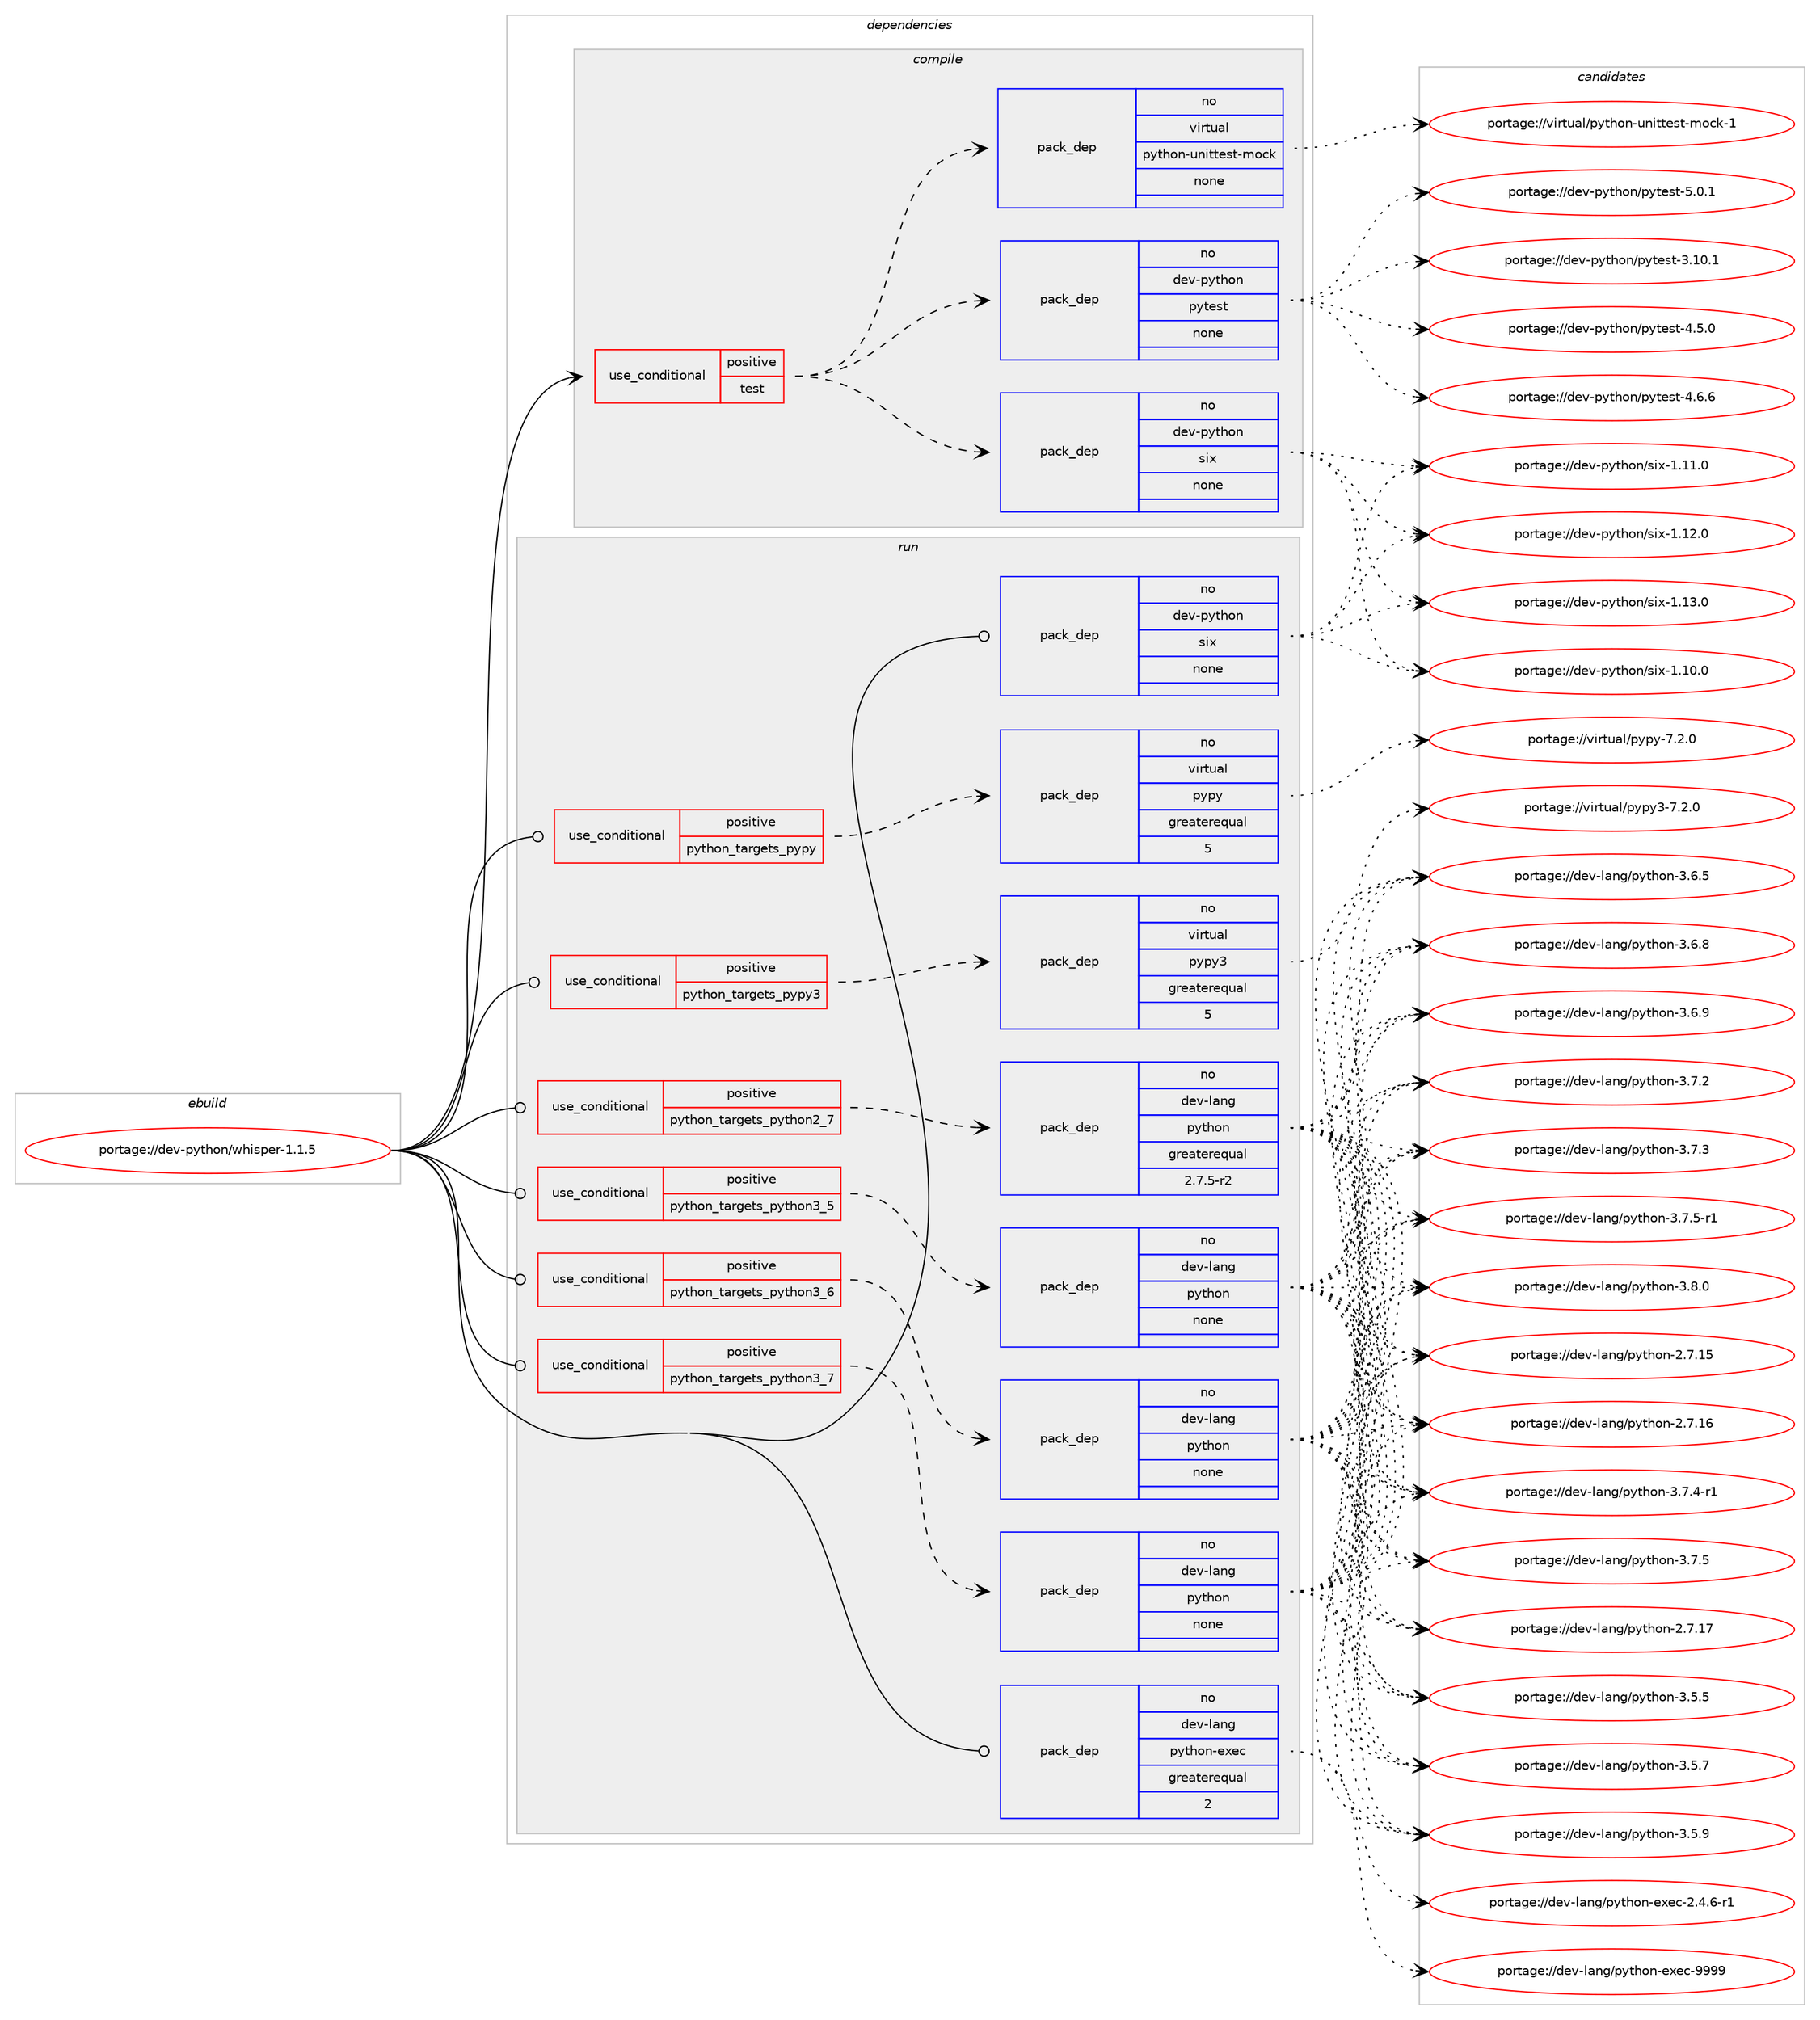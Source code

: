 digraph prolog {

# *************
# Graph options
# *************

newrank=true;
concentrate=true;
compound=true;
graph [rankdir=LR,fontname=Helvetica,fontsize=10,ranksep=1.5];#, ranksep=2.5, nodesep=0.2];
edge  [arrowhead=vee];
node  [fontname=Helvetica,fontsize=10];

# **********
# The ebuild
# **********

subgraph cluster_leftcol {
color=gray;
rank=same;
label=<<i>ebuild</i>>;
id [label="portage://dev-python/whisper-1.1.5", color=red, width=4, href="../dev-python/whisper-1.1.5.svg"];
}

# ****************
# The dependencies
# ****************

subgraph cluster_midcol {
color=gray;
label=<<i>dependencies</i>>;
subgraph cluster_compile {
fillcolor="#eeeeee";
style=filled;
label=<<i>compile</i>>;
subgraph cond40787 {
dependency179032 [label=<<TABLE BORDER="0" CELLBORDER="1" CELLSPACING="0" CELLPADDING="4"><TR><TD ROWSPAN="3" CELLPADDING="10">use_conditional</TD></TR><TR><TD>positive</TD></TR><TR><TD>test</TD></TR></TABLE>>, shape=none, color=red];
subgraph pack134834 {
dependency179033 [label=<<TABLE BORDER="0" CELLBORDER="1" CELLSPACING="0" CELLPADDING="4" WIDTH="220"><TR><TD ROWSPAN="6" CELLPADDING="30">pack_dep</TD></TR><TR><TD WIDTH="110">no</TD></TR><TR><TD>dev-python</TD></TR><TR><TD>six</TD></TR><TR><TD>none</TD></TR><TR><TD></TD></TR></TABLE>>, shape=none, color=blue];
}
dependency179032:e -> dependency179033:w [weight=20,style="dashed",arrowhead="vee"];
subgraph pack134835 {
dependency179034 [label=<<TABLE BORDER="0" CELLBORDER="1" CELLSPACING="0" CELLPADDING="4" WIDTH="220"><TR><TD ROWSPAN="6" CELLPADDING="30">pack_dep</TD></TR><TR><TD WIDTH="110">no</TD></TR><TR><TD>dev-python</TD></TR><TR><TD>pytest</TD></TR><TR><TD>none</TD></TR><TR><TD></TD></TR></TABLE>>, shape=none, color=blue];
}
dependency179032:e -> dependency179034:w [weight=20,style="dashed",arrowhead="vee"];
subgraph pack134836 {
dependency179035 [label=<<TABLE BORDER="0" CELLBORDER="1" CELLSPACING="0" CELLPADDING="4" WIDTH="220"><TR><TD ROWSPAN="6" CELLPADDING="30">pack_dep</TD></TR><TR><TD WIDTH="110">no</TD></TR><TR><TD>virtual</TD></TR><TR><TD>python-unittest-mock</TD></TR><TR><TD>none</TD></TR><TR><TD></TD></TR></TABLE>>, shape=none, color=blue];
}
dependency179032:e -> dependency179035:w [weight=20,style="dashed",arrowhead="vee"];
}
id:e -> dependency179032:w [weight=20,style="solid",arrowhead="vee"];
}
subgraph cluster_compileandrun {
fillcolor="#eeeeee";
style=filled;
label=<<i>compile and run</i>>;
}
subgraph cluster_run {
fillcolor="#eeeeee";
style=filled;
label=<<i>run</i>>;
subgraph cond40788 {
dependency179036 [label=<<TABLE BORDER="0" CELLBORDER="1" CELLSPACING="0" CELLPADDING="4"><TR><TD ROWSPAN="3" CELLPADDING="10">use_conditional</TD></TR><TR><TD>positive</TD></TR><TR><TD>python_targets_pypy</TD></TR></TABLE>>, shape=none, color=red];
subgraph pack134837 {
dependency179037 [label=<<TABLE BORDER="0" CELLBORDER="1" CELLSPACING="0" CELLPADDING="4" WIDTH="220"><TR><TD ROWSPAN="6" CELLPADDING="30">pack_dep</TD></TR><TR><TD WIDTH="110">no</TD></TR><TR><TD>virtual</TD></TR><TR><TD>pypy</TD></TR><TR><TD>greaterequal</TD></TR><TR><TD>5</TD></TR></TABLE>>, shape=none, color=blue];
}
dependency179036:e -> dependency179037:w [weight=20,style="dashed",arrowhead="vee"];
}
id:e -> dependency179036:w [weight=20,style="solid",arrowhead="odot"];
subgraph cond40789 {
dependency179038 [label=<<TABLE BORDER="0" CELLBORDER="1" CELLSPACING="0" CELLPADDING="4"><TR><TD ROWSPAN="3" CELLPADDING="10">use_conditional</TD></TR><TR><TD>positive</TD></TR><TR><TD>python_targets_pypy3</TD></TR></TABLE>>, shape=none, color=red];
subgraph pack134838 {
dependency179039 [label=<<TABLE BORDER="0" CELLBORDER="1" CELLSPACING="0" CELLPADDING="4" WIDTH="220"><TR><TD ROWSPAN="6" CELLPADDING="30">pack_dep</TD></TR><TR><TD WIDTH="110">no</TD></TR><TR><TD>virtual</TD></TR><TR><TD>pypy3</TD></TR><TR><TD>greaterequal</TD></TR><TR><TD>5</TD></TR></TABLE>>, shape=none, color=blue];
}
dependency179038:e -> dependency179039:w [weight=20,style="dashed",arrowhead="vee"];
}
id:e -> dependency179038:w [weight=20,style="solid",arrowhead="odot"];
subgraph cond40790 {
dependency179040 [label=<<TABLE BORDER="0" CELLBORDER="1" CELLSPACING="0" CELLPADDING="4"><TR><TD ROWSPAN="3" CELLPADDING="10">use_conditional</TD></TR><TR><TD>positive</TD></TR><TR><TD>python_targets_python2_7</TD></TR></TABLE>>, shape=none, color=red];
subgraph pack134839 {
dependency179041 [label=<<TABLE BORDER="0" CELLBORDER="1" CELLSPACING="0" CELLPADDING="4" WIDTH="220"><TR><TD ROWSPAN="6" CELLPADDING="30">pack_dep</TD></TR><TR><TD WIDTH="110">no</TD></TR><TR><TD>dev-lang</TD></TR><TR><TD>python</TD></TR><TR><TD>greaterequal</TD></TR><TR><TD>2.7.5-r2</TD></TR></TABLE>>, shape=none, color=blue];
}
dependency179040:e -> dependency179041:w [weight=20,style="dashed",arrowhead="vee"];
}
id:e -> dependency179040:w [weight=20,style="solid",arrowhead="odot"];
subgraph cond40791 {
dependency179042 [label=<<TABLE BORDER="0" CELLBORDER="1" CELLSPACING="0" CELLPADDING="4"><TR><TD ROWSPAN="3" CELLPADDING="10">use_conditional</TD></TR><TR><TD>positive</TD></TR><TR><TD>python_targets_python3_5</TD></TR></TABLE>>, shape=none, color=red];
subgraph pack134840 {
dependency179043 [label=<<TABLE BORDER="0" CELLBORDER="1" CELLSPACING="0" CELLPADDING="4" WIDTH="220"><TR><TD ROWSPAN="6" CELLPADDING="30">pack_dep</TD></TR><TR><TD WIDTH="110">no</TD></TR><TR><TD>dev-lang</TD></TR><TR><TD>python</TD></TR><TR><TD>none</TD></TR><TR><TD></TD></TR></TABLE>>, shape=none, color=blue];
}
dependency179042:e -> dependency179043:w [weight=20,style="dashed",arrowhead="vee"];
}
id:e -> dependency179042:w [weight=20,style="solid",arrowhead="odot"];
subgraph cond40792 {
dependency179044 [label=<<TABLE BORDER="0" CELLBORDER="1" CELLSPACING="0" CELLPADDING="4"><TR><TD ROWSPAN="3" CELLPADDING="10">use_conditional</TD></TR><TR><TD>positive</TD></TR><TR><TD>python_targets_python3_6</TD></TR></TABLE>>, shape=none, color=red];
subgraph pack134841 {
dependency179045 [label=<<TABLE BORDER="0" CELLBORDER="1" CELLSPACING="0" CELLPADDING="4" WIDTH="220"><TR><TD ROWSPAN="6" CELLPADDING="30">pack_dep</TD></TR><TR><TD WIDTH="110">no</TD></TR><TR><TD>dev-lang</TD></TR><TR><TD>python</TD></TR><TR><TD>none</TD></TR><TR><TD></TD></TR></TABLE>>, shape=none, color=blue];
}
dependency179044:e -> dependency179045:w [weight=20,style="dashed",arrowhead="vee"];
}
id:e -> dependency179044:w [weight=20,style="solid",arrowhead="odot"];
subgraph cond40793 {
dependency179046 [label=<<TABLE BORDER="0" CELLBORDER="1" CELLSPACING="0" CELLPADDING="4"><TR><TD ROWSPAN="3" CELLPADDING="10">use_conditional</TD></TR><TR><TD>positive</TD></TR><TR><TD>python_targets_python3_7</TD></TR></TABLE>>, shape=none, color=red];
subgraph pack134842 {
dependency179047 [label=<<TABLE BORDER="0" CELLBORDER="1" CELLSPACING="0" CELLPADDING="4" WIDTH="220"><TR><TD ROWSPAN="6" CELLPADDING="30">pack_dep</TD></TR><TR><TD WIDTH="110">no</TD></TR><TR><TD>dev-lang</TD></TR><TR><TD>python</TD></TR><TR><TD>none</TD></TR><TR><TD></TD></TR></TABLE>>, shape=none, color=blue];
}
dependency179046:e -> dependency179047:w [weight=20,style="dashed",arrowhead="vee"];
}
id:e -> dependency179046:w [weight=20,style="solid",arrowhead="odot"];
subgraph pack134843 {
dependency179048 [label=<<TABLE BORDER="0" CELLBORDER="1" CELLSPACING="0" CELLPADDING="4" WIDTH="220"><TR><TD ROWSPAN="6" CELLPADDING="30">pack_dep</TD></TR><TR><TD WIDTH="110">no</TD></TR><TR><TD>dev-lang</TD></TR><TR><TD>python-exec</TD></TR><TR><TD>greaterequal</TD></TR><TR><TD>2</TD></TR></TABLE>>, shape=none, color=blue];
}
id:e -> dependency179048:w [weight=20,style="solid",arrowhead="odot"];
subgraph pack134844 {
dependency179049 [label=<<TABLE BORDER="0" CELLBORDER="1" CELLSPACING="0" CELLPADDING="4" WIDTH="220"><TR><TD ROWSPAN="6" CELLPADDING="30">pack_dep</TD></TR><TR><TD WIDTH="110">no</TD></TR><TR><TD>dev-python</TD></TR><TR><TD>six</TD></TR><TR><TD>none</TD></TR><TR><TD></TD></TR></TABLE>>, shape=none, color=blue];
}
id:e -> dependency179049:w [weight=20,style="solid",arrowhead="odot"];
}
}

# **************
# The candidates
# **************

subgraph cluster_choices {
rank=same;
color=gray;
label=<<i>candidates</i>>;

subgraph choice134834 {
color=black;
nodesep=1;
choiceportage100101118451121211161041111104711510512045494649484648 [label="portage://dev-python/six-1.10.0", color=red, width=4,href="../dev-python/six-1.10.0.svg"];
choiceportage100101118451121211161041111104711510512045494649494648 [label="portage://dev-python/six-1.11.0", color=red, width=4,href="../dev-python/six-1.11.0.svg"];
choiceportage100101118451121211161041111104711510512045494649504648 [label="portage://dev-python/six-1.12.0", color=red, width=4,href="../dev-python/six-1.12.0.svg"];
choiceportage100101118451121211161041111104711510512045494649514648 [label="portage://dev-python/six-1.13.0", color=red, width=4,href="../dev-python/six-1.13.0.svg"];
dependency179033:e -> choiceportage100101118451121211161041111104711510512045494649484648:w [style=dotted,weight="100"];
dependency179033:e -> choiceportage100101118451121211161041111104711510512045494649494648:w [style=dotted,weight="100"];
dependency179033:e -> choiceportage100101118451121211161041111104711510512045494649504648:w [style=dotted,weight="100"];
dependency179033:e -> choiceportage100101118451121211161041111104711510512045494649514648:w [style=dotted,weight="100"];
}
subgraph choice134835 {
color=black;
nodesep=1;
choiceportage100101118451121211161041111104711212111610111511645514649484649 [label="portage://dev-python/pytest-3.10.1", color=red, width=4,href="../dev-python/pytest-3.10.1.svg"];
choiceportage1001011184511212111610411111047112121116101115116455246534648 [label="portage://dev-python/pytest-4.5.0", color=red, width=4,href="../dev-python/pytest-4.5.0.svg"];
choiceportage1001011184511212111610411111047112121116101115116455246544654 [label="portage://dev-python/pytest-4.6.6", color=red, width=4,href="../dev-python/pytest-4.6.6.svg"];
choiceportage1001011184511212111610411111047112121116101115116455346484649 [label="portage://dev-python/pytest-5.0.1", color=red, width=4,href="../dev-python/pytest-5.0.1.svg"];
dependency179034:e -> choiceportage100101118451121211161041111104711212111610111511645514649484649:w [style=dotted,weight="100"];
dependency179034:e -> choiceportage1001011184511212111610411111047112121116101115116455246534648:w [style=dotted,weight="100"];
dependency179034:e -> choiceportage1001011184511212111610411111047112121116101115116455246544654:w [style=dotted,weight="100"];
dependency179034:e -> choiceportage1001011184511212111610411111047112121116101115116455346484649:w [style=dotted,weight="100"];
}
subgraph choice134836 {
color=black;
nodesep=1;
choiceportage11810511411611797108471121211161041111104511711010511611610111511645109111991074549 [label="portage://virtual/python-unittest-mock-1", color=red, width=4,href="../virtual/python-unittest-mock-1.svg"];
dependency179035:e -> choiceportage11810511411611797108471121211161041111104511711010511611610111511645109111991074549:w [style=dotted,weight="100"];
}
subgraph choice134837 {
color=black;
nodesep=1;
choiceportage1181051141161179710847112121112121455546504648 [label="portage://virtual/pypy-7.2.0", color=red, width=4,href="../virtual/pypy-7.2.0.svg"];
dependency179037:e -> choiceportage1181051141161179710847112121112121455546504648:w [style=dotted,weight="100"];
}
subgraph choice134838 {
color=black;
nodesep=1;
choiceportage118105114116117971084711212111212151455546504648 [label="portage://virtual/pypy3-7.2.0", color=red, width=4,href="../virtual/pypy3-7.2.0.svg"];
dependency179039:e -> choiceportage118105114116117971084711212111212151455546504648:w [style=dotted,weight="100"];
}
subgraph choice134839 {
color=black;
nodesep=1;
choiceportage10010111845108971101034711212111610411111045504655464953 [label="portage://dev-lang/python-2.7.15", color=red, width=4,href="../dev-lang/python-2.7.15.svg"];
choiceportage10010111845108971101034711212111610411111045504655464954 [label="portage://dev-lang/python-2.7.16", color=red, width=4,href="../dev-lang/python-2.7.16.svg"];
choiceportage10010111845108971101034711212111610411111045504655464955 [label="portage://dev-lang/python-2.7.17", color=red, width=4,href="../dev-lang/python-2.7.17.svg"];
choiceportage100101118451089711010347112121116104111110455146534653 [label="portage://dev-lang/python-3.5.5", color=red, width=4,href="../dev-lang/python-3.5.5.svg"];
choiceportage100101118451089711010347112121116104111110455146534655 [label="portage://dev-lang/python-3.5.7", color=red, width=4,href="../dev-lang/python-3.5.7.svg"];
choiceportage100101118451089711010347112121116104111110455146534657 [label="portage://dev-lang/python-3.5.9", color=red, width=4,href="../dev-lang/python-3.5.9.svg"];
choiceportage100101118451089711010347112121116104111110455146544653 [label="portage://dev-lang/python-3.6.5", color=red, width=4,href="../dev-lang/python-3.6.5.svg"];
choiceportage100101118451089711010347112121116104111110455146544656 [label="portage://dev-lang/python-3.6.8", color=red, width=4,href="../dev-lang/python-3.6.8.svg"];
choiceportage100101118451089711010347112121116104111110455146544657 [label="portage://dev-lang/python-3.6.9", color=red, width=4,href="../dev-lang/python-3.6.9.svg"];
choiceportage100101118451089711010347112121116104111110455146554650 [label="portage://dev-lang/python-3.7.2", color=red, width=4,href="../dev-lang/python-3.7.2.svg"];
choiceportage100101118451089711010347112121116104111110455146554651 [label="portage://dev-lang/python-3.7.3", color=red, width=4,href="../dev-lang/python-3.7.3.svg"];
choiceportage1001011184510897110103471121211161041111104551465546524511449 [label="portage://dev-lang/python-3.7.4-r1", color=red, width=4,href="../dev-lang/python-3.7.4-r1.svg"];
choiceportage100101118451089711010347112121116104111110455146554653 [label="portage://dev-lang/python-3.7.5", color=red, width=4,href="../dev-lang/python-3.7.5.svg"];
choiceportage1001011184510897110103471121211161041111104551465546534511449 [label="portage://dev-lang/python-3.7.5-r1", color=red, width=4,href="../dev-lang/python-3.7.5-r1.svg"];
choiceportage100101118451089711010347112121116104111110455146564648 [label="portage://dev-lang/python-3.8.0", color=red, width=4,href="../dev-lang/python-3.8.0.svg"];
dependency179041:e -> choiceportage10010111845108971101034711212111610411111045504655464953:w [style=dotted,weight="100"];
dependency179041:e -> choiceportage10010111845108971101034711212111610411111045504655464954:w [style=dotted,weight="100"];
dependency179041:e -> choiceportage10010111845108971101034711212111610411111045504655464955:w [style=dotted,weight="100"];
dependency179041:e -> choiceportage100101118451089711010347112121116104111110455146534653:w [style=dotted,weight="100"];
dependency179041:e -> choiceportage100101118451089711010347112121116104111110455146534655:w [style=dotted,weight="100"];
dependency179041:e -> choiceportage100101118451089711010347112121116104111110455146534657:w [style=dotted,weight="100"];
dependency179041:e -> choiceportage100101118451089711010347112121116104111110455146544653:w [style=dotted,weight="100"];
dependency179041:e -> choiceportage100101118451089711010347112121116104111110455146544656:w [style=dotted,weight="100"];
dependency179041:e -> choiceportage100101118451089711010347112121116104111110455146544657:w [style=dotted,weight="100"];
dependency179041:e -> choiceportage100101118451089711010347112121116104111110455146554650:w [style=dotted,weight="100"];
dependency179041:e -> choiceportage100101118451089711010347112121116104111110455146554651:w [style=dotted,weight="100"];
dependency179041:e -> choiceportage1001011184510897110103471121211161041111104551465546524511449:w [style=dotted,weight="100"];
dependency179041:e -> choiceportage100101118451089711010347112121116104111110455146554653:w [style=dotted,weight="100"];
dependency179041:e -> choiceportage1001011184510897110103471121211161041111104551465546534511449:w [style=dotted,weight="100"];
dependency179041:e -> choiceportage100101118451089711010347112121116104111110455146564648:w [style=dotted,weight="100"];
}
subgraph choice134840 {
color=black;
nodesep=1;
choiceportage10010111845108971101034711212111610411111045504655464953 [label="portage://dev-lang/python-2.7.15", color=red, width=4,href="../dev-lang/python-2.7.15.svg"];
choiceportage10010111845108971101034711212111610411111045504655464954 [label="portage://dev-lang/python-2.7.16", color=red, width=4,href="../dev-lang/python-2.7.16.svg"];
choiceportage10010111845108971101034711212111610411111045504655464955 [label="portage://dev-lang/python-2.7.17", color=red, width=4,href="../dev-lang/python-2.7.17.svg"];
choiceportage100101118451089711010347112121116104111110455146534653 [label="portage://dev-lang/python-3.5.5", color=red, width=4,href="../dev-lang/python-3.5.5.svg"];
choiceportage100101118451089711010347112121116104111110455146534655 [label="portage://dev-lang/python-3.5.7", color=red, width=4,href="../dev-lang/python-3.5.7.svg"];
choiceportage100101118451089711010347112121116104111110455146534657 [label="portage://dev-lang/python-3.5.9", color=red, width=4,href="../dev-lang/python-3.5.9.svg"];
choiceportage100101118451089711010347112121116104111110455146544653 [label="portage://dev-lang/python-3.6.5", color=red, width=4,href="../dev-lang/python-3.6.5.svg"];
choiceportage100101118451089711010347112121116104111110455146544656 [label="portage://dev-lang/python-3.6.8", color=red, width=4,href="../dev-lang/python-3.6.8.svg"];
choiceportage100101118451089711010347112121116104111110455146544657 [label="portage://dev-lang/python-3.6.9", color=red, width=4,href="../dev-lang/python-3.6.9.svg"];
choiceportage100101118451089711010347112121116104111110455146554650 [label="portage://dev-lang/python-3.7.2", color=red, width=4,href="../dev-lang/python-3.7.2.svg"];
choiceportage100101118451089711010347112121116104111110455146554651 [label="portage://dev-lang/python-3.7.3", color=red, width=4,href="../dev-lang/python-3.7.3.svg"];
choiceportage1001011184510897110103471121211161041111104551465546524511449 [label="portage://dev-lang/python-3.7.4-r1", color=red, width=4,href="../dev-lang/python-3.7.4-r1.svg"];
choiceportage100101118451089711010347112121116104111110455146554653 [label="portage://dev-lang/python-3.7.5", color=red, width=4,href="../dev-lang/python-3.7.5.svg"];
choiceportage1001011184510897110103471121211161041111104551465546534511449 [label="portage://dev-lang/python-3.7.5-r1", color=red, width=4,href="../dev-lang/python-3.7.5-r1.svg"];
choiceportage100101118451089711010347112121116104111110455146564648 [label="portage://dev-lang/python-3.8.0", color=red, width=4,href="../dev-lang/python-3.8.0.svg"];
dependency179043:e -> choiceportage10010111845108971101034711212111610411111045504655464953:w [style=dotted,weight="100"];
dependency179043:e -> choiceportage10010111845108971101034711212111610411111045504655464954:w [style=dotted,weight="100"];
dependency179043:e -> choiceportage10010111845108971101034711212111610411111045504655464955:w [style=dotted,weight="100"];
dependency179043:e -> choiceportage100101118451089711010347112121116104111110455146534653:w [style=dotted,weight="100"];
dependency179043:e -> choiceportage100101118451089711010347112121116104111110455146534655:w [style=dotted,weight="100"];
dependency179043:e -> choiceportage100101118451089711010347112121116104111110455146534657:w [style=dotted,weight="100"];
dependency179043:e -> choiceportage100101118451089711010347112121116104111110455146544653:w [style=dotted,weight="100"];
dependency179043:e -> choiceportage100101118451089711010347112121116104111110455146544656:w [style=dotted,weight="100"];
dependency179043:e -> choiceportage100101118451089711010347112121116104111110455146544657:w [style=dotted,weight="100"];
dependency179043:e -> choiceportage100101118451089711010347112121116104111110455146554650:w [style=dotted,weight="100"];
dependency179043:e -> choiceportage100101118451089711010347112121116104111110455146554651:w [style=dotted,weight="100"];
dependency179043:e -> choiceportage1001011184510897110103471121211161041111104551465546524511449:w [style=dotted,weight="100"];
dependency179043:e -> choiceportage100101118451089711010347112121116104111110455146554653:w [style=dotted,weight="100"];
dependency179043:e -> choiceportage1001011184510897110103471121211161041111104551465546534511449:w [style=dotted,weight="100"];
dependency179043:e -> choiceportage100101118451089711010347112121116104111110455146564648:w [style=dotted,weight="100"];
}
subgraph choice134841 {
color=black;
nodesep=1;
choiceportage10010111845108971101034711212111610411111045504655464953 [label="portage://dev-lang/python-2.7.15", color=red, width=4,href="../dev-lang/python-2.7.15.svg"];
choiceportage10010111845108971101034711212111610411111045504655464954 [label="portage://dev-lang/python-2.7.16", color=red, width=4,href="../dev-lang/python-2.7.16.svg"];
choiceportage10010111845108971101034711212111610411111045504655464955 [label="portage://dev-lang/python-2.7.17", color=red, width=4,href="../dev-lang/python-2.7.17.svg"];
choiceportage100101118451089711010347112121116104111110455146534653 [label="portage://dev-lang/python-3.5.5", color=red, width=4,href="../dev-lang/python-3.5.5.svg"];
choiceportage100101118451089711010347112121116104111110455146534655 [label="portage://dev-lang/python-3.5.7", color=red, width=4,href="../dev-lang/python-3.5.7.svg"];
choiceportage100101118451089711010347112121116104111110455146534657 [label="portage://dev-lang/python-3.5.9", color=red, width=4,href="../dev-lang/python-3.5.9.svg"];
choiceportage100101118451089711010347112121116104111110455146544653 [label="portage://dev-lang/python-3.6.5", color=red, width=4,href="../dev-lang/python-3.6.5.svg"];
choiceportage100101118451089711010347112121116104111110455146544656 [label="portage://dev-lang/python-3.6.8", color=red, width=4,href="../dev-lang/python-3.6.8.svg"];
choiceportage100101118451089711010347112121116104111110455146544657 [label="portage://dev-lang/python-3.6.9", color=red, width=4,href="../dev-lang/python-3.6.9.svg"];
choiceportage100101118451089711010347112121116104111110455146554650 [label="portage://dev-lang/python-3.7.2", color=red, width=4,href="../dev-lang/python-3.7.2.svg"];
choiceportage100101118451089711010347112121116104111110455146554651 [label="portage://dev-lang/python-3.7.3", color=red, width=4,href="../dev-lang/python-3.7.3.svg"];
choiceportage1001011184510897110103471121211161041111104551465546524511449 [label="portage://dev-lang/python-3.7.4-r1", color=red, width=4,href="../dev-lang/python-3.7.4-r1.svg"];
choiceportage100101118451089711010347112121116104111110455146554653 [label="portage://dev-lang/python-3.7.5", color=red, width=4,href="../dev-lang/python-3.7.5.svg"];
choiceportage1001011184510897110103471121211161041111104551465546534511449 [label="portage://dev-lang/python-3.7.5-r1", color=red, width=4,href="../dev-lang/python-3.7.5-r1.svg"];
choiceportage100101118451089711010347112121116104111110455146564648 [label="portage://dev-lang/python-3.8.0", color=red, width=4,href="../dev-lang/python-3.8.0.svg"];
dependency179045:e -> choiceportage10010111845108971101034711212111610411111045504655464953:w [style=dotted,weight="100"];
dependency179045:e -> choiceportage10010111845108971101034711212111610411111045504655464954:w [style=dotted,weight="100"];
dependency179045:e -> choiceportage10010111845108971101034711212111610411111045504655464955:w [style=dotted,weight="100"];
dependency179045:e -> choiceportage100101118451089711010347112121116104111110455146534653:w [style=dotted,weight="100"];
dependency179045:e -> choiceportage100101118451089711010347112121116104111110455146534655:w [style=dotted,weight="100"];
dependency179045:e -> choiceportage100101118451089711010347112121116104111110455146534657:w [style=dotted,weight="100"];
dependency179045:e -> choiceportage100101118451089711010347112121116104111110455146544653:w [style=dotted,weight="100"];
dependency179045:e -> choiceportage100101118451089711010347112121116104111110455146544656:w [style=dotted,weight="100"];
dependency179045:e -> choiceportage100101118451089711010347112121116104111110455146544657:w [style=dotted,weight="100"];
dependency179045:e -> choiceportage100101118451089711010347112121116104111110455146554650:w [style=dotted,weight="100"];
dependency179045:e -> choiceportage100101118451089711010347112121116104111110455146554651:w [style=dotted,weight="100"];
dependency179045:e -> choiceportage1001011184510897110103471121211161041111104551465546524511449:w [style=dotted,weight="100"];
dependency179045:e -> choiceportage100101118451089711010347112121116104111110455146554653:w [style=dotted,weight="100"];
dependency179045:e -> choiceportage1001011184510897110103471121211161041111104551465546534511449:w [style=dotted,weight="100"];
dependency179045:e -> choiceportage100101118451089711010347112121116104111110455146564648:w [style=dotted,weight="100"];
}
subgraph choice134842 {
color=black;
nodesep=1;
choiceportage10010111845108971101034711212111610411111045504655464953 [label="portage://dev-lang/python-2.7.15", color=red, width=4,href="../dev-lang/python-2.7.15.svg"];
choiceportage10010111845108971101034711212111610411111045504655464954 [label="portage://dev-lang/python-2.7.16", color=red, width=4,href="../dev-lang/python-2.7.16.svg"];
choiceportage10010111845108971101034711212111610411111045504655464955 [label="portage://dev-lang/python-2.7.17", color=red, width=4,href="../dev-lang/python-2.7.17.svg"];
choiceportage100101118451089711010347112121116104111110455146534653 [label="portage://dev-lang/python-3.5.5", color=red, width=4,href="../dev-lang/python-3.5.5.svg"];
choiceportage100101118451089711010347112121116104111110455146534655 [label="portage://dev-lang/python-3.5.7", color=red, width=4,href="../dev-lang/python-3.5.7.svg"];
choiceportage100101118451089711010347112121116104111110455146534657 [label="portage://dev-lang/python-3.5.9", color=red, width=4,href="../dev-lang/python-3.5.9.svg"];
choiceportage100101118451089711010347112121116104111110455146544653 [label="portage://dev-lang/python-3.6.5", color=red, width=4,href="../dev-lang/python-3.6.5.svg"];
choiceportage100101118451089711010347112121116104111110455146544656 [label="portage://dev-lang/python-3.6.8", color=red, width=4,href="../dev-lang/python-3.6.8.svg"];
choiceportage100101118451089711010347112121116104111110455146544657 [label="portage://dev-lang/python-3.6.9", color=red, width=4,href="../dev-lang/python-3.6.9.svg"];
choiceportage100101118451089711010347112121116104111110455146554650 [label="portage://dev-lang/python-3.7.2", color=red, width=4,href="../dev-lang/python-3.7.2.svg"];
choiceportage100101118451089711010347112121116104111110455146554651 [label="portage://dev-lang/python-3.7.3", color=red, width=4,href="../dev-lang/python-3.7.3.svg"];
choiceportage1001011184510897110103471121211161041111104551465546524511449 [label="portage://dev-lang/python-3.7.4-r1", color=red, width=4,href="../dev-lang/python-3.7.4-r1.svg"];
choiceportage100101118451089711010347112121116104111110455146554653 [label="portage://dev-lang/python-3.7.5", color=red, width=4,href="../dev-lang/python-3.7.5.svg"];
choiceportage1001011184510897110103471121211161041111104551465546534511449 [label="portage://dev-lang/python-3.7.5-r1", color=red, width=4,href="../dev-lang/python-3.7.5-r1.svg"];
choiceportage100101118451089711010347112121116104111110455146564648 [label="portage://dev-lang/python-3.8.0", color=red, width=4,href="../dev-lang/python-3.8.0.svg"];
dependency179047:e -> choiceportage10010111845108971101034711212111610411111045504655464953:w [style=dotted,weight="100"];
dependency179047:e -> choiceportage10010111845108971101034711212111610411111045504655464954:w [style=dotted,weight="100"];
dependency179047:e -> choiceportage10010111845108971101034711212111610411111045504655464955:w [style=dotted,weight="100"];
dependency179047:e -> choiceportage100101118451089711010347112121116104111110455146534653:w [style=dotted,weight="100"];
dependency179047:e -> choiceportage100101118451089711010347112121116104111110455146534655:w [style=dotted,weight="100"];
dependency179047:e -> choiceportage100101118451089711010347112121116104111110455146534657:w [style=dotted,weight="100"];
dependency179047:e -> choiceportage100101118451089711010347112121116104111110455146544653:w [style=dotted,weight="100"];
dependency179047:e -> choiceportage100101118451089711010347112121116104111110455146544656:w [style=dotted,weight="100"];
dependency179047:e -> choiceportage100101118451089711010347112121116104111110455146544657:w [style=dotted,weight="100"];
dependency179047:e -> choiceportage100101118451089711010347112121116104111110455146554650:w [style=dotted,weight="100"];
dependency179047:e -> choiceportage100101118451089711010347112121116104111110455146554651:w [style=dotted,weight="100"];
dependency179047:e -> choiceportage1001011184510897110103471121211161041111104551465546524511449:w [style=dotted,weight="100"];
dependency179047:e -> choiceportage100101118451089711010347112121116104111110455146554653:w [style=dotted,weight="100"];
dependency179047:e -> choiceportage1001011184510897110103471121211161041111104551465546534511449:w [style=dotted,weight="100"];
dependency179047:e -> choiceportage100101118451089711010347112121116104111110455146564648:w [style=dotted,weight="100"];
}
subgraph choice134843 {
color=black;
nodesep=1;
choiceportage10010111845108971101034711212111610411111045101120101994550465246544511449 [label="portage://dev-lang/python-exec-2.4.6-r1", color=red, width=4,href="../dev-lang/python-exec-2.4.6-r1.svg"];
choiceportage10010111845108971101034711212111610411111045101120101994557575757 [label="portage://dev-lang/python-exec-9999", color=red, width=4,href="../dev-lang/python-exec-9999.svg"];
dependency179048:e -> choiceportage10010111845108971101034711212111610411111045101120101994550465246544511449:w [style=dotted,weight="100"];
dependency179048:e -> choiceportage10010111845108971101034711212111610411111045101120101994557575757:w [style=dotted,weight="100"];
}
subgraph choice134844 {
color=black;
nodesep=1;
choiceportage100101118451121211161041111104711510512045494649484648 [label="portage://dev-python/six-1.10.0", color=red, width=4,href="../dev-python/six-1.10.0.svg"];
choiceportage100101118451121211161041111104711510512045494649494648 [label="portage://dev-python/six-1.11.0", color=red, width=4,href="../dev-python/six-1.11.0.svg"];
choiceportage100101118451121211161041111104711510512045494649504648 [label="portage://dev-python/six-1.12.0", color=red, width=4,href="../dev-python/six-1.12.0.svg"];
choiceportage100101118451121211161041111104711510512045494649514648 [label="portage://dev-python/six-1.13.0", color=red, width=4,href="../dev-python/six-1.13.0.svg"];
dependency179049:e -> choiceportage100101118451121211161041111104711510512045494649484648:w [style=dotted,weight="100"];
dependency179049:e -> choiceportage100101118451121211161041111104711510512045494649494648:w [style=dotted,weight="100"];
dependency179049:e -> choiceportage100101118451121211161041111104711510512045494649504648:w [style=dotted,weight="100"];
dependency179049:e -> choiceportage100101118451121211161041111104711510512045494649514648:w [style=dotted,weight="100"];
}
}

}
